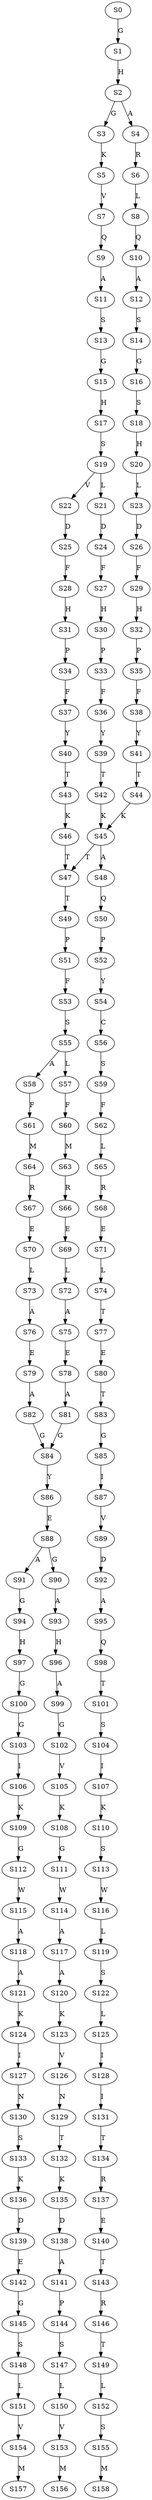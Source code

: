 strict digraph  {
	S0 -> S1 [ label = G ];
	S1 -> S2 [ label = H ];
	S2 -> S3 [ label = G ];
	S2 -> S4 [ label = A ];
	S3 -> S5 [ label = K ];
	S4 -> S6 [ label = R ];
	S5 -> S7 [ label = V ];
	S6 -> S8 [ label = L ];
	S7 -> S9 [ label = Q ];
	S8 -> S10 [ label = Q ];
	S9 -> S11 [ label = A ];
	S10 -> S12 [ label = A ];
	S11 -> S13 [ label = S ];
	S12 -> S14 [ label = S ];
	S13 -> S15 [ label = G ];
	S14 -> S16 [ label = G ];
	S15 -> S17 [ label = H ];
	S16 -> S18 [ label = S ];
	S17 -> S19 [ label = S ];
	S18 -> S20 [ label = H ];
	S19 -> S21 [ label = L ];
	S19 -> S22 [ label = V ];
	S20 -> S23 [ label = L ];
	S21 -> S24 [ label = D ];
	S22 -> S25 [ label = D ];
	S23 -> S26 [ label = D ];
	S24 -> S27 [ label = F ];
	S25 -> S28 [ label = F ];
	S26 -> S29 [ label = F ];
	S27 -> S30 [ label = H ];
	S28 -> S31 [ label = H ];
	S29 -> S32 [ label = H ];
	S30 -> S33 [ label = P ];
	S31 -> S34 [ label = P ];
	S32 -> S35 [ label = P ];
	S33 -> S36 [ label = F ];
	S34 -> S37 [ label = F ];
	S35 -> S38 [ label = F ];
	S36 -> S39 [ label = Y ];
	S37 -> S40 [ label = Y ];
	S38 -> S41 [ label = Y ];
	S39 -> S42 [ label = T ];
	S40 -> S43 [ label = T ];
	S41 -> S44 [ label = T ];
	S42 -> S45 [ label = K ];
	S43 -> S46 [ label = K ];
	S44 -> S45 [ label = K ];
	S45 -> S47 [ label = T ];
	S45 -> S48 [ label = A ];
	S46 -> S47 [ label = T ];
	S47 -> S49 [ label = T ];
	S48 -> S50 [ label = Q ];
	S49 -> S51 [ label = P ];
	S50 -> S52 [ label = P ];
	S51 -> S53 [ label = F ];
	S52 -> S54 [ label = Y ];
	S53 -> S55 [ label = S ];
	S54 -> S56 [ label = C ];
	S55 -> S57 [ label = L ];
	S55 -> S58 [ label = A ];
	S56 -> S59 [ label = S ];
	S57 -> S60 [ label = F ];
	S58 -> S61 [ label = F ];
	S59 -> S62 [ label = F ];
	S60 -> S63 [ label = M ];
	S61 -> S64 [ label = M ];
	S62 -> S65 [ label = L ];
	S63 -> S66 [ label = R ];
	S64 -> S67 [ label = R ];
	S65 -> S68 [ label = R ];
	S66 -> S69 [ label = E ];
	S67 -> S70 [ label = E ];
	S68 -> S71 [ label = E ];
	S69 -> S72 [ label = L ];
	S70 -> S73 [ label = L ];
	S71 -> S74 [ label = L ];
	S72 -> S75 [ label = A ];
	S73 -> S76 [ label = A ];
	S74 -> S77 [ label = T ];
	S75 -> S78 [ label = E ];
	S76 -> S79 [ label = E ];
	S77 -> S80 [ label = E ];
	S78 -> S81 [ label = A ];
	S79 -> S82 [ label = A ];
	S80 -> S83 [ label = T ];
	S81 -> S84 [ label = G ];
	S82 -> S84 [ label = G ];
	S83 -> S85 [ label = G ];
	S84 -> S86 [ label = Y ];
	S85 -> S87 [ label = I ];
	S86 -> S88 [ label = E ];
	S87 -> S89 [ label = V ];
	S88 -> S90 [ label = G ];
	S88 -> S91 [ label = A ];
	S89 -> S92 [ label = D ];
	S90 -> S93 [ label = A ];
	S91 -> S94 [ label = G ];
	S92 -> S95 [ label = A ];
	S93 -> S96 [ label = H ];
	S94 -> S97 [ label = H ];
	S95 -> S98 [ label = Q ];
	S96 -> S99 [ label = A ];
	S97 -> S100 [ label = G ];
	S98 -> S101 [ label = T ];
	S99 -> S102 [ label = G ];
	S100 -> S103 [ label = G ];
	S101 -> S104 [ label = S ];
	S102 -> S105 [ label = V ];
	S103 -> S106 [ label = I ];
	S104 -> S107 [ label = I ];
	S105 -> S108 [ label = K ];
	S106 -> S109 [ label = K ];
	S107 -> S110 [ label = K ];
	S108 -> S111 [ label = G ];
	S109 -> S112 [ label = G ];
	S110 -> S113 [ label = S ];
	S111 -> S114 [ label = W ];
	S112 -> S115 [ label = W ];
	S113 -> S116 [ label = W ];
	S114 -> S117 [ label = A ];
	S115 -> S118 [ label = A ];
	S116 -> S119 [ label = L ];
	S117 -> S120 [ label = A ];
	S118 -> S121 [ label = A ];
	S119 -> S122 [ label = S ];
	S120 -> S123 [ label = K ];
	S121 -> S124 [ label = K ];
	S122 -> S125 [ label = L ];
	S123 -> S126 [ label = V ];
	S124 -> S127 [ label = I ];
	S125 -> S128 [ label = I ];
	S126 -> S129 [ label = N ];
	S127 -> S130 [ label = N ];
	S128 -> S131 [ label = I ];
	S129 -> S132 [ label = T ];
	S130 -> S133 [ label = S ];
	S131 -> S134 [ label = T ];
	S132 -> S135 [ label = K ];
	S133 -> S136 [ label = K ];
	S134 -> S137 [ label = R ];
	S135 -> S138 [ label = D ];
	S136 -> S139 [ label = D ];
	S137 -> S140 [ label = E ];
	S138 -> S141 [ label = A ];
	S139 -> S142 [ label = E ];
	S140 -> S143 [ label = T ];
	S141 -> S144 [ label = P ];
	S142 -> S145 [ label = G ];
	S143 -> S146 [ label = R ];
	S144 -> S147 [ label = S ];
	S145 -> S148 [ label = S ];
	S146 -> S149 [ label = T ];
	S147 -> S150 [ label = L ];
	S148 -> S151 [ label = L ];
	S149 -> S152 [ label = L ];
	S150 -> S153 [ label = V ];
	S151 -> S154 [ label = V ];
	S152 -> S155 [ label = S ];
	S153 -> S156 [ label = M ];
	S154 -> S157 [ label = M ];
	S155 -> S158 [ label = M ];
}
